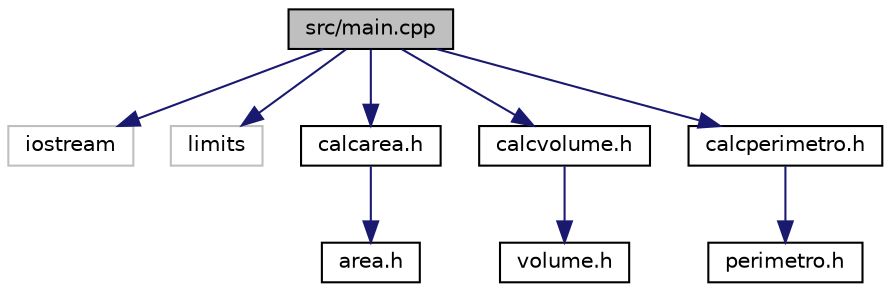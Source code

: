 digraph "src/main.cpp"
{
  edge [fontname="Helvetica",fontsize="10",labelfontname="Helvetica",labelfontsize="10"];
  node [fontname="Helvetica",fontsize="10",shape=record];
  Node1 [label="src/main.cpp",height=0.2,width=0.4,color="black", fillcolor="grey75", style="filled", fontcolor="black"];
  Node1 -> Node2 [color="midnightblue",fontsize="10",style="solid",fontname="Helvetica"];
  Node2 [label="iostream",height=0.2,width=0.4,color="grey75", fillcolor="white", style="filled"];
  Node1 -> Node3 [color="midnightblue",fontsize="10",style="solid",fontname="Helvetica"];
  Node3 [label="limits",height=0.2,width=0.4,color="grey75", fillcolor="white", style="filled"];
  Node1 -> Node4 [color="midnightblue",fontsize="10",style="solid",fontname="Helvetica"];
  Node4 [label="calcarea.h",height=0.2,width=0.4,color="black", fillcolor="white", style="filled",URL="$calcarea_8h_source.html"];
  Node4 -> Node5 [color="midnightblue",fontsize="10",style="solid",fontname="Helvetica"];
  Node5 [label="area.h",height=0.2,width=0.4,color="black", fillcolor="white", style="filled",URL="$area_8h_source.html"];
  Node1 -> Node6 [color="midnightblue",fontsize="10",style="solid",fontname="Helvetica"];
  Node6 [label="calcvolume.h",height=0.2,width=0.4,color="black", fillcolor="white", style="filled",URL="$calcvolume_8h.html",tooltip="Arquivo cabecalho contendo a definicao das funções que solicitam ao usuário os dados necessários ao c..."];
  Node6 -> Node7 [color="midnightblue",fontsize="10",style="solid",fontname="Helvetica"];
  Node7 [label="volume.h",height=0.2,width=0.4,color="black", fillcolor="white", style="filled",URL="$volume_8h.html",tooltip="Arquivo cabecalho contendo a definicao das funções que calculam o volume de figuras geométricas espac..."];
  Node1 -> Node8 [color="midnightblue",fontsize="10",style="solid",fontname="Helvetica"];
  Node8 [label="calcperimetro.h",height=0.2,width=0.4,color="black", fillcolor="white", style="filled",URL="$calcperimetro_8h_source.html"];
  Node8 -> Node9 [color="midnightblue",fontsize="10",style="solid",fontname="Helvetica"];
  Node9 [label="perimetro.h",height=0.2,width=0.4,color="black", fillcolor="white", style="filled",URL="$perimetro_8h_source.html"];
}
